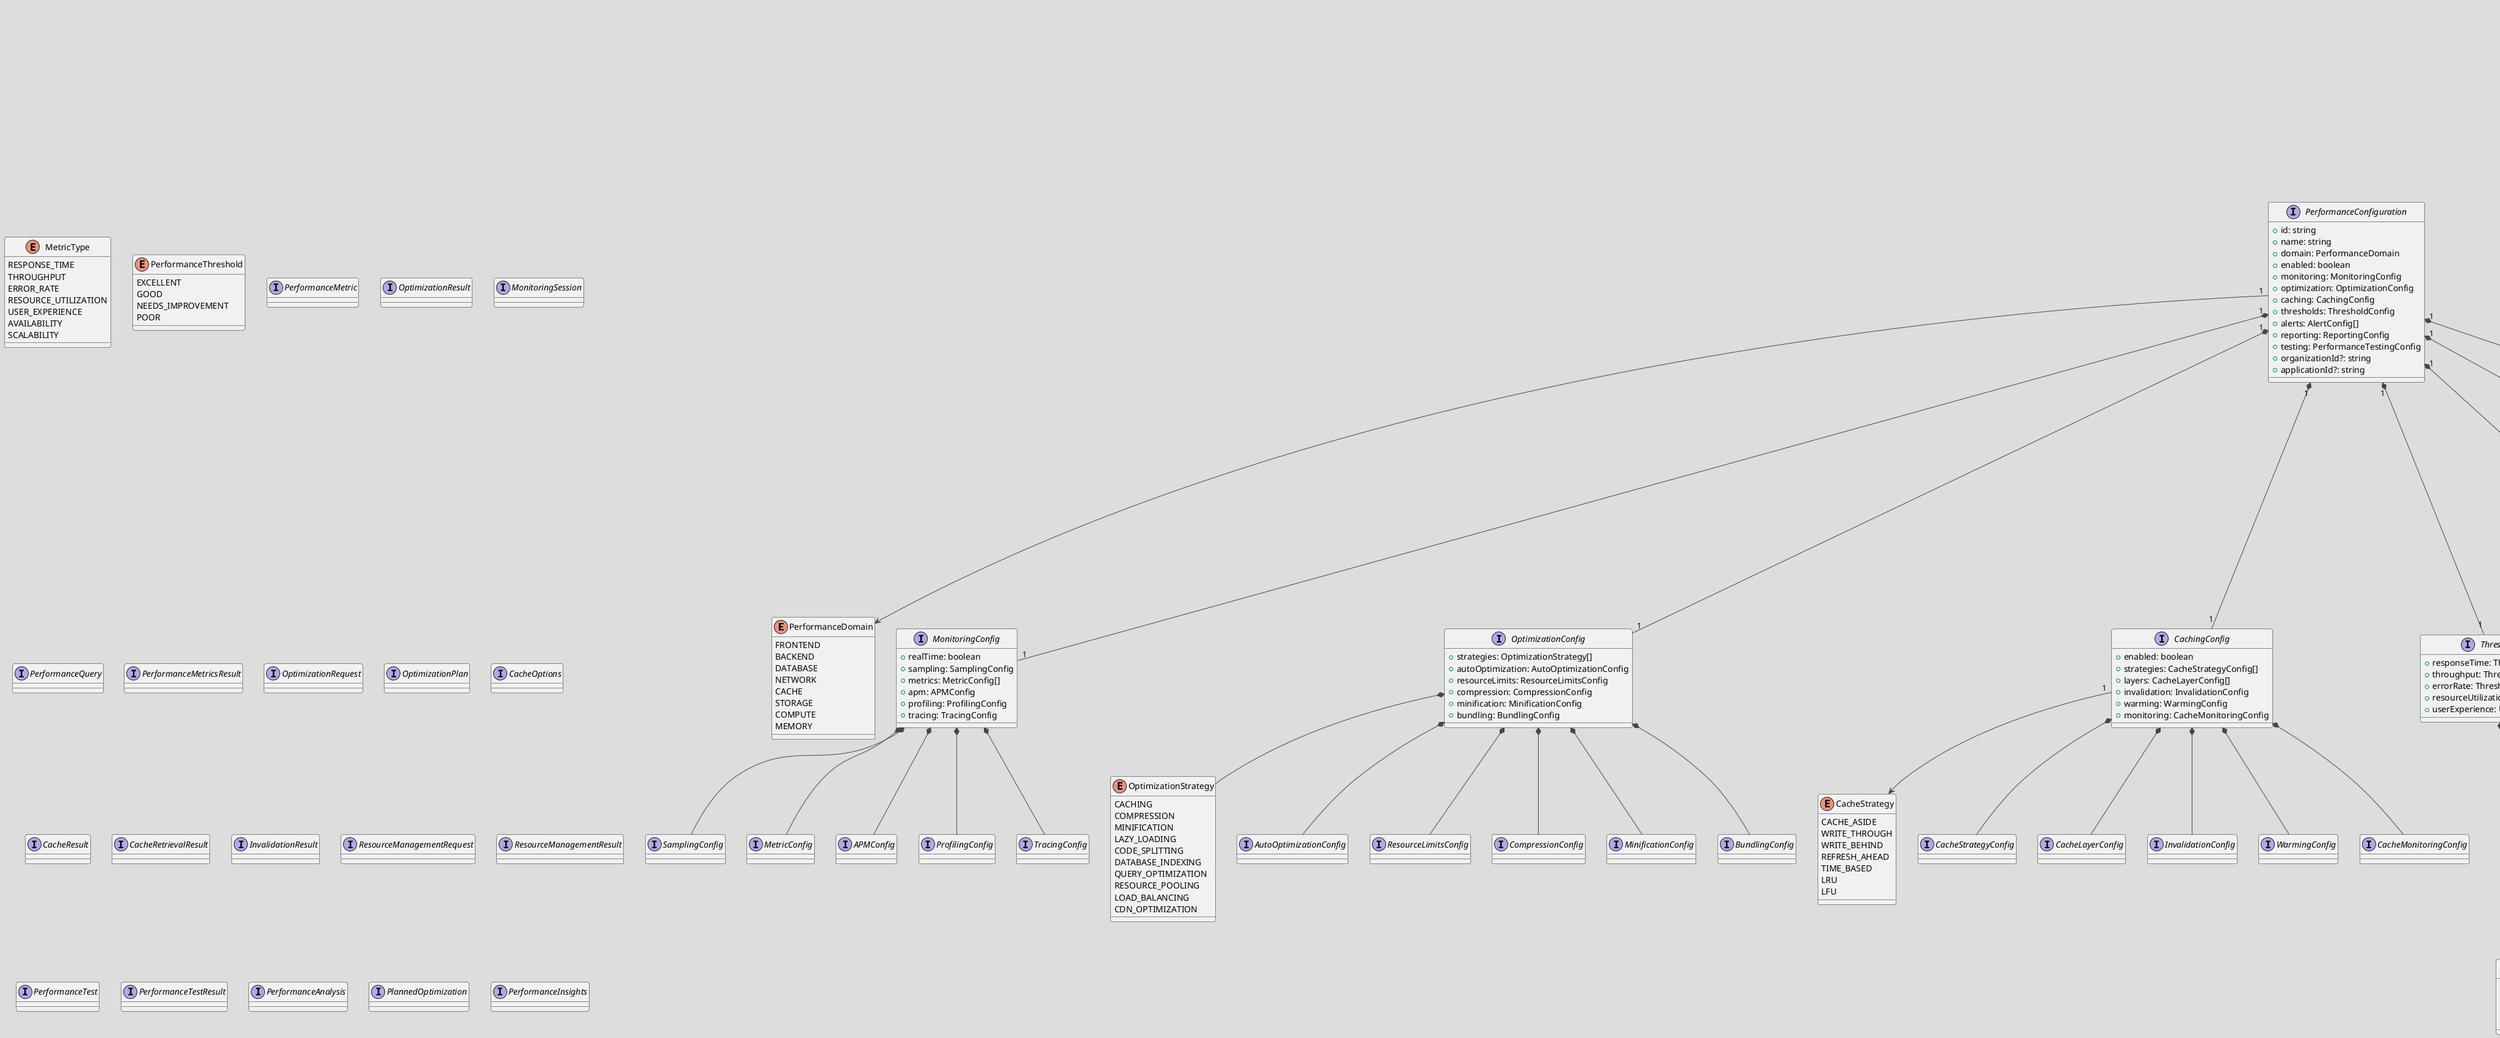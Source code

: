 @startuml
!theme toy

' Enums
enum PerformanceDomain {
    FRONTEND
    BACKEND
    DATABASE
    NETWORK
    CACHE
    STORAGE
    COMPUTE
    MEMORY
}

enum MetricType {
    RESPONSE_TIME
    THROUGHPUT
    ERROR_RATE
    RESOURCE_UTILIZATION
    USER_EXPERIENCE
    AVAILABILITY
    SCALABILITY
}

enum OptimizationStrategy {
    CACHING
    COMPRESSION
    MINIFICATION
    LAZY_LOADING
    CODE_SPLITTING
    DATABASE_INDEXING
    QUERY_OPTIMIZATION
    RESOURCE_POOLING
    LOAD_BALANCING
    CDN_OPTIMIZATION
}

enum CacheStrategy {
    CACHE_ASIDE
    WRITE_THROUGH
    WRITE_BEHIND
    REFRESH_AHEAD
    TIME_BASED
    LRU
    LFU
}

enum PerformanceThreshold {
    EXCELLENT
    GOOD
    NEEDS_IMPROVEMENT
    POOR
}

enum ReportFrequency {
    DAILY
    WEEKLY
    MONTHLY
    QUARTERLY
    YEARLY
    ON_DEMAND
}

' Interfaces/Types
interface PerformanceConfiguration {
    +id: string
    +name: string
    +domain: PerformanceDomain
    +enabled: boolean
    +monitoring: MonitoringConfig
    +optimization: OptimizationConfig
    +caching: CachingConfig
    +thresholds: ThresholdConfig
    +alerts: AlertConfig[]
    +reporting: ReportingConfig
    +testing: PerformanceTestingConfig
    +organizationId?: string
    +applicationId?: string
}

interface MonitoringConfig {
    +realTime: boolean
    +sampling: SamplingConfig
    +metrics: MetricConfig[]
    +apm: APMConfig
    +profiling: ProfilingConfig
    +tracing: TracingConfig
}

interface OptimizationConfig {
    +strategies: OptimizationStrategy[]
    +autoOptimization: AutoOptimizationConfig
    +resourceLimits: ResourceLimitsConfig
    +compression: CompressionConfig
    +minification: MinificationConfig
    +bundling: BundlingConfig
}

interface CachingConfig {
    +enabled: boolean
    +strategies: CacheStrategyConfig[]
    +layers: CacheLayerConfig[]
    +invalidation: InvalidationConfig
    +warming: WarmingConfig
    +monitoring: CacheMonitoringConfig
}

interface ThresholdConfig {
    +responseTime: ThresholdValues
    +throughput: ThresholdValues
    +errorRate: ThresholdValues
    +resourceUtilization: ThresholdValues
    +userExperience: UXThresholdConfig
}

interface ThresholdValues {
    +excellent: number
    +good: number
    +needsImprovement: number
    +poor: number
}

interface UXThresholdConfig {
    +firstContentfulPaint: ThresholdValues
    +largestContentfulPaint: ThresholdValues
    +firstInputDelay: ThresholdValues
    +cumulativeLayoutShift: ThresholdValues
    +timeToInteractive: ThresholdValues
}

interface AlertConfig {
    +id: string
    +name: string
    +metric: string
    +condition: AlertCondition
    +threshold: number
    +duration: number
    +channels: NotificationChannel[]
    +enabled: boolean
}

interface ReportingConfig {
    +enabled: boolean
    +frequency: ReportFrequency
    +recipients: string[]
    +dashboards: DashboardConfig[]
    +exports: ExportConfig[]
}

interface PerformanceTestingConfig {
    +loadTesting: LoadTestingConfig
    +stressTesting: StressTestingConfig
    +enduranceTesting: EnduranceTestingConfig
    +spikeTesting: SpikeTestingConfig
    +automation: TestAutomationConfig
}

interface PerformanceMetric
interface OptimizationResult
interface MonitoringSession
interface PerformanceQuery
interface PerformanceMetricsResult
interface OptimizationRequest
interface OptimizationPlan
interface CacheOptions
interface CacheResult
interface CacheRetrievalResult
interface InvalidationResult
interface ResourceManagementRequest
interface ResourceManagementResult
interface PerformanceTest
interface PerformanceTestResult
interface PerformanceAnalysis
interface PlannedOptimization
interface PerformanceInsights
interface SamplingConfig
interface MetricConfig
interface APMConfig
interface ProfilingConfig
interface TracingConfig
interface AutoOptimizationConfig
interface ResourceLimitsConfig
interface CompressionConfig
interface MinificationConfig
interface BundlingConfig
interface CacheStrategyConfig
interface CacheLayerConfig
interface InvalidationConfig
interface WarmingConfig
interface CacheMonitoringConfig
interface AlertCondition
interface NotificationChannel
interface DashboardConfig
interface ExportConfig
interface LoadTestingConfig
interface StressTestingConfig
interface EnduranceTestingConfig
interface SpikeTestingConfig
interface TestAutomationConfig
interface CacheOptions
interface ResourceManagementRequest
interface ResourceManagementResult
interface PerformanceTest
interface PerformanceTestResult
interface PerformanceAnalysis
interface OptimizationPlan
interface PlannedOptimization

' Services and Managers
class MonitoringEngine
class OptimizationEngine
class CacheManager
class ResourceManager
class AlertService
class AnalyticsService
class PerformanceError
class MetricsCollector
class APMAgent
class RealTimeMonitor
class AlertEngine
class QueryOptimizer
class CodeOptimizer
class AssetOptimizer
class NetworkOptimizer
class MemoryCache
class RedisCache
class CDNCache
class DatabaseCache
class CPUManaager
class MemoryManager
class IOManager
class NetworkManager

' PerformanceManager Class
class PerformanceManager {
    -configurations: Map<string, PerformanceConfiguration>
    -monitoringEngine: MonitoringEngine
    -optimizationEngine: OptimizationEngine
    -cacheManager: CacheManager
    -resourceManager: ResourceManager
    -alertService: AlertService
    -analytics: AnalyticsService

    +constructor()
    +registerConfiguration(config: PerformanceConfiguration): void
    +startMonitoring(configId: string): Promise<MonitoringSession>
    +recordMetric(metric: PerformanceMetric): Promise<void>
    +getMetrics(query: PerformanceQuery): Promise<PerformanceMetricsResult>
    +optimize(request: OptimizationRequest): Promise<OptimizationResult>
    +cacheData(key: string, data: any, options?: CacheOptions): Promise<CacheResult>
    +getCachedData(key: string, options?: CacheOptions): Promise<CacheRetrievalResult>
    +invalidateCache(pattern: string): Promise<InvalidationResult>
    +manageResources(request: ResourceManagementRequest): Promise<ResourceManagementResult>
    +runPerformanceTest(test: PerformanceTest): Promise<PerformanceTestResult>
    -initializePerformanceMonitoring(): void
    -validatePerformanceConfiguration(config: PerformanceConfiguration): void
    -getConfiguration(configId: string): PerformanceConfiguration
    -initializePerformanceConfiguration(config: PerformanceConfiguration): void
    -setupRealTimeMonitoring(session: MonitoringSession): Promise<void>
    -setupPerformanceAlerts(config: PerformanceConfiguration, session: MonitoringSession): Promise<void>
    -validateMetric(metric: PerformanceMetric): Promise<void>
    -checkPerformanceThresholds(metric: PerformanceMetric): Promise<void>
    -triggerOptimizationIfNeeded(metric: PerformanceMetric): Promise<void>
    -validatePerformanceQuery(query: PerformanceQuery): Promise<void>
    -calculateAggregations(metrics: PerformanceMetric[], query: PerformanceQuery): Promise<any>
    -generatePerformanceInsights(metrics: PerformanceMetric[], aggregations: any): Promise<PerformanceInsights>
    -validateOptimizationRequest(request: OptimizationRequest): Promise<void>
    -analyzePerformance(request: OptimizationRequest): Promise<PerformanceAnalysis>
    -generateOptimizationPlan(analysis: PerformanceAnalysis): Promise<OptimizationPlan>
    -executeOptimizations(plan: OptimizationPlan): Promise<OptimizationResult>
    -measureOptimizationImpact(result: OptimizationResult): Promise<any>
    -validateCacheRequest(key: string, data: any, options?: CacheOptions): Promise<void>
    -determineCacheStrategy(key: string, data: any, options?: CacheOptions): CacheStrategy
    -trackCacheMetric(eventType: string, key: string, result: any): Promise<void>
    -invalidateCache(key: string): Promise<InvalidationResult>
    -validateResourceManagementRequest(request: ResourceManagementRequest): Promise<void>
    -validatePerformanceTest(test: PerformanceTest): Promise<void>
    -executePerformanceTest(test: PerformanceTest): Promise<PerformanceTestResult>
    -analyzeTestResults(result: PerformanceTestResult): Promise<PerformanceAnalysis>
    -generateRecommendations(analysis: PerformanceAnalysis): Promise<string[]>
    -identifyBottlenecks(metrics: PerformanceMetric[]): Promise<any[]>
    -analyzeUtilization(scope: any): Promise<any>
    -applyLimits(limits: any): Promise<void>
}

' Relationships

PerformanceManager "1" o-- "1" MonitoringEngine
PerformanceManager "1" o-- "1" OptimizationEngine
PerformanceManager "1" o-- "1" CacheManager
PerformanceManager "1" o-- "1" ResourceManager
PerformanceManager "1" o-- "1" AlertService
PerformanceManager "1" o-- "1" AnalyticsService

PerformanceConfiguration "1" --> PerformanceDomain
PerformanceConfiguration "1" *-- "1" MonitoringConfig
PerformanceConfiguration "1" *-- "1" OptimizationConfig
PerformanceConfiguration "1" *-- "1" CachingConfig
PerformanceConfiguration "1" *-- "1" ThresholdConfig
PerformanceConfiguration "1" *-- "N" AlertConfig
PerformanceConfiguration "1" *-- "1" ReportingConfig
PerformanceConfiguration "1" *-- "1" PerformanceTestingConfig

MonitoringConfig *-- SamplingConfig
MonitoringConfig *-- MetricConfig
MonitoringConfig *-- APMConfig
MonitoringConfig *-- ProfilingConfig
MonitoringConfig *-- TracingConfig

OptimizationConfig *-- OptimizationStrategy
OptimizationConfig *-- AutoOptimizationConfig
OptimizationConfig *-- ResourceLimitsConfig
OptimizationConfig *-- CompressionConfig
OptimizationConfig *-- MinificationConfig
OptimizationConfig *-- BundlingConfig

CachingConfig "1" --> CacheStrategy
CachingConfig *-- CacheStrategyConfig
CachingConfig *-- CacheLayerConfig
CachingConfig *-- InvalidationConfig
CachingConfig *-- WarmingConfig
CachingConfig *-- CacheMonitoringConfig

ThresholdConfig *-- ThresholdValues
ThresholdConfig *-- UXThresholdConfig

UXThresholdConfig *-- ThresholdValues

AlertConfig "1" --> AlertCondition
AlertConfig "1" --> NotificationChannel

ReportingConfig "1" --> ReportFrequency
ReportingConfig *-- DashboardConfig
ReportingConfig *-- ExportConfig

PerformanceTestingConfig *-- LoadTestingConfig
PerformanceTestingConfig *-- StressTestingConfig
PerformanceTestingConfig *-- EnduranceTestingConfig
PerformanceTestingConfig *-- SpikeTestingConfig
PerformanceTestingConfig *-- TestAutomationConfig

MonitoringEngine --> MetricsCollector
MonitoringEngine --> APMAgent
MonitoringEngine --> RealTimeMonitor
MonitoringEngine --> AlertEngine

OptimizationEngine --> QueryOptimizer
OptimizationEngine --> CodeOptimizer
OptimizationEngine --> AssetOptimizer
OptimizationEngine --> NetworkOptimizer

CacheManager --> MemoryCache
CacheManager --> RedisCache
CacheManager --> CDNCache
CacheManager --> DatabaseCache

ResourceManager --> CPUManaager
ResourceManager --> MemoryManager
ResourceManager --> IOManager
ResourceManager --> NetworkManager

PerformanceError --|> Error
@enduml